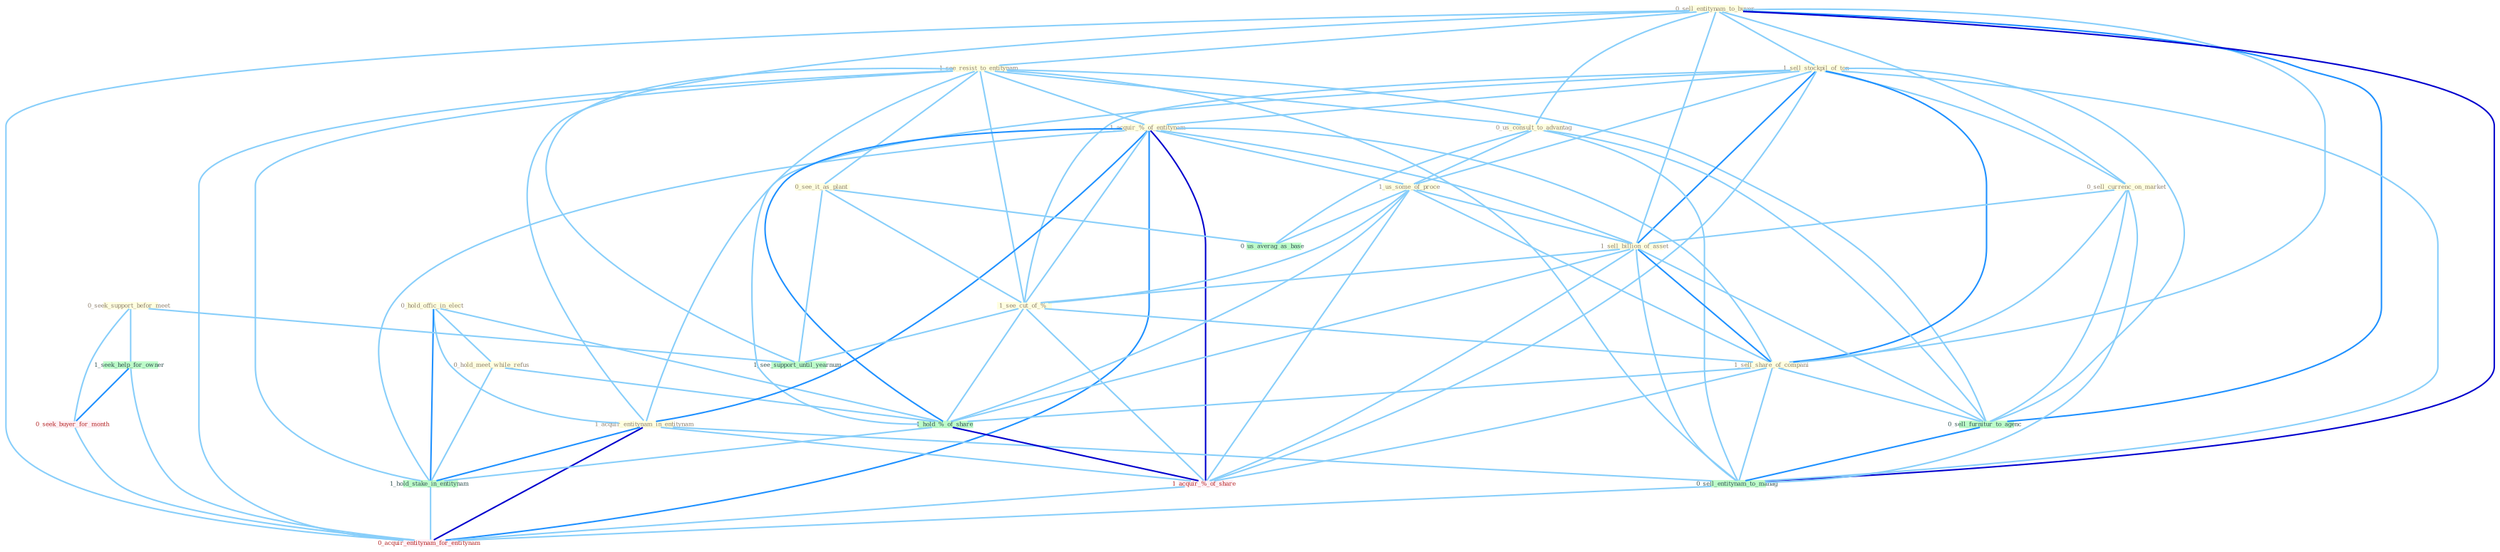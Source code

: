 Graph G{ 
    node
    [shape=polygon,style=filled,width=.5,height=.06,color="#BDFCC9",fixedsize=true,fontsize=4,
    fontcolor="#2f4f4f"];
    {node
    [color="#ffffe0", fontcolor="#8b7d6b"] "0_sell_entitynam_to_buyer " "1_see_resist_to_entitynam " "1_sell_stockpil_of_ton " "0_us_consult_to_advantag " "0_hold_offic_in_elect " "0_hold_meet_while_refus " "0_sell_currenc_on_market " "0_seek_support_befor_meet " "1_acquir_%_of_entitynam " "0_see_it_as_plant " "1_acquir_entitynam_in_entitynam " "1_us_some_of_proce " "1_sell_billion_of_asset " "1_see_cut_of_% " "1_sell_share_of_compani "}
{node [color="#fff0f5", fontcolor="#b22222"] "0_seek_buyer_for_month " "1_acquir_%_of_share " "0_acquir_entitynam_for_entitynam "}
edge [color="#B0E2FF"];

	"0_sell_entitynam_to_buyer " -- "1_see_resist_to_entitynam " [w="1", color="#87cefa" ];
	"0_sell_entitynam_to_buyer " -- "1_sell_stockpil_of_ton " [w="1", color="#87cefa" ];
	"0_sell_entitynam_to_buyer " -- "0_us_consult_to_advantag " [w="1", color="#87cefa" ];
	"0_sell_entitynam_to_buyer " -- "0_sell_currenc_on_market " [w="1", color="#87cefa" ];
	"0_sell_entitynam_to_buyer " -- "1_acquir_entitynam_in_entitynam " [w="1", color="#87cefa" ];
	"0_sell_entitynam_to_buyer " -- "1_sell_billion_of_asset " [w="1", color="#87cefa" ];
	"0_sell_entitynam_to_buyer " -- "1_sell_share_of_compani " [w="1", color="#87cefa" ];
	"0_sell_entitynam_to_buyer " -- "0_sell_furnitur_to_agenc " [w="2", color="#1e90ff" , len=0.8];
	"0_sell_entitynam_to_buyer " -- "0_sell_entitynam_to_manag " [w="3", color="#0000cd" , len=0.6];
	"0_sell_entitynam_to_buyer " -- "0_acquir_entitynam_for_entitynam " [w="1", color="#87cefa" ];
	"1_see_resist_to_entitynam " -- "0_us_consult_to_advantag " [w="1", color="#87cefa" ];
	"1_see_resist_to_entitynam " -- "1_acquir_%_of_entitynam " [w="1", color="#87cefa" ];
	"1_see_resist_to_entitynam " -- "0_see_it_as_plant " [w="1", color="#87cefa" ];
	"1_see_resist_to_entitynam " -- "1_acquir_entitynam_in_entitynam " [w="1", color="#87cefa" ];
	"1_see_resist_to_entitynam " -- "1_see_cut_of_% " [w="1", color="#87cefa" ];
	"1_see_resist_to_entitynam " -- "1_hold_stake_in_entitynam " [w="1", color="#87cefa" ];
	"1_see_resist_to_entitynam " -- "1_see_support_until_yearnum " [w="1", color="#87cefa" ];
	"1_see_resist_to_entitynam " -- "0_sell_furnitur_to_agenc " [w="1", color="#87cefa" ];
	"1_see_resist_to_entitynam " -- "0_sell_entitynam_to_manag " [w="1", color="#87cefa" ];
	"1_see_resist_to_entitynam " -- "0_acquir_entitynam_for_entitynam " [w="1", color="#87cefa" ];
	"1_sell_stockpil_of_ton " -- "0_sell_currenc_on_market " [w="1", color="#87cefa" ];
	"1_sell_stockpil_of_ton " -- "1_acquir_%_of_entitynam " [w="1", color="#87cefa" ];
	"1_sell_stockpil_of_ton " -- "1_us_some_of_proce " [w="1", color="#87cefa" ];
	"1_sell_stockpil_of_ton " -- "1_sell_billion_of_asset " [w="2", color="#1e90ff" , len=0.8];
	"1_sell_stockpil_of_ton " -- "1_see_cut_of_% " [w="1", color="#87cefa" ];
	"1_sell_stockpil_of_ton " -- "1_sell_share_of_compani " [w="2", color="#1e90ff" , len=0.8];
	"1_sell_stockpil_of_ton " -- "1_hold_%_of_share " [w="1", color="#87cefa" ];
	"1_sell_stockpil_of_ton " -- "1_acquir_%_of_share " [w="1", color="#87cefa" ];
	"1_sell_stockpil_of_ton " -- "0_sell_furnitur_to_agenc " [w="1", color="#87cefa" ];
	"1_sell_stockpil_of_ton " -- "0_sell_entitynam_to_manag " [w="1", color="#87cefa" ];
	"0_us_consult_to_advantag " -- "1_us_some_of_proce " [w="1", color="#87cefa" ];
	"0_us_consult_to_advantag " -- "0_sell_furnitur_to_agenc " [w="1", color="#87cefa" ];
	"0_us_consult_to_advantag " -- "0_us_averag_as_base " [w="1", color="#87cefa" ];
	"0_us_consult_to_advantag " -- "0_sell_entitynam_to_manag " [w="1", color="#87cefa" ];
	"0_hold_offic_in_elect " -- "0_hold_meet_while_refus " [w="1", color="#87cefa" ];
	"0_hold_offic_in_elect " -- "1_acquir_entitynam_in_entitynam " [w="1", color="#87cefa" ];
	"0_hold_offic_in_elect " -- "1_hold_%_of_share " [w="1", color="#87cefa" ];
	"0_hold_offic_in_elect " -- "1_hold_stake_in_entitynam " [w="2", color="#1e90ff" , len=0.8];
	"0_hold_meet_while_refus " -- "1_hold_%_of_share " [w="1", color="#87cefa" ];
	"0_hold_meet_while_refus " -- "1_hold_stake_in_entitynam " [w="1", color="#87cefa" ];
	"0_sell_currenc_on_market " -- "1_sell_billion_of_asset " [w="1", color="#87cefa" ];
	"0_sell_currenc_on_market " -- "1_sell_share_of_compani " [w="1", color="#87cefa" ];
	"0_sell_currenc_on_market " -- "0_sell_furnitur_to_agenc " [w="1", color="#87cefa" ];
	"0_sell_currenc_on_market " -- "0_sell_entitynam_to_manag " [w="1", color="#87cefa" ];
	"0_seek_support_befor_meet " -- "1_seek_help_for_owner " [w="1", color="#87cefa" ];
	"0_seek_support_befor_meet " -- "0_seek_buyer_for_month " [w="1", color="#87cefa" ];
	"0_seek_support_befor_meet " -- "1_see_support_until_yearnum " [w="1", color="#87cefa" ];
	"1_acquir_%_of_entitynam " -- "1_acquir_entitynam_in_entitynam " [w="2", color="#1e90ff" , len=0.8];
	"1_acquir_%_of_entitynam " -- "1_us_some_of_proce " [w="1", color="#87cefa" ];
	"1_acquir_%_of_entitynam " -- "1_sell_billion_of_asset " [w="1", color="#87cefa" ];
	"1_acquir_%_of_entitynam " -- "1_see_cut_of_% " [w="1", color="#87cefa" ];
	"1_acquir_%_of_entitynam " -- "1_sell_share_of_compani " [w="1", color="#87cefa" ];
	"1_acquir_%_of_entitynam " -- "1_hold_%_of_share " [w="2", color="#1e90ff" , len=0.8];
	"1_acquir_%_of_entitynam " -- "1_hold_stake_in_entitynam " [w="1", color="#87cefa" ];
	"1_acquir_%_of_entitynam " -- "1_acquir_%_of_share " [w="3", color="#0000cd" , len=0.6];
	"1_acquir_%_of_entitynam " -- "0_acquir_entitynam_for_entitynam " [w="2", color="#1e90ff" , len=0.8];
	"0_see_it_as_plant " -- "1_see_cut_of_% " [w="1", color="#87cefa" ];
	"0_see_it_as_plant " -- "1_see_support_until_yearnum " [w="1", color="#87cefa" ];
	"0_see_it_as_plant " -- "0_us_averag_as_base " [w="1", color="#87cefa" ];
	"1_acquir_entitynam_in_entitynam " -- "1_hold_stake_in_entitynam " [w="2", color="#1e90ff" , len=0.8];
	"1_acquir_entitynam_in_entitynam " -- "1_acquir_%_of_share " [w="1", color="#87cefa" ];
	"1_acquir_entitynam_in_entitynam " -- "0_sell_entitynam_to_manag " [w="1", color="#87cefa" ];
	"1_acquir_entitynam_in_entitynam " -- "0_acquir_entitynam_for_entitynam " [w="3", color="#0000cd" , len=0.6];
	"1_us_some_of_proce " -- "1_sell_billion_of_asset " [w="1", color="#87cefa" ];
	"1_us_some_of_proce " -- "1_see_cut_of_% " [w="1", color="#87cefa" ];
	"1_us_some_of_proce " -- "1_sell_share_of_compani " [w="1", color="#87cefa" ];
	"1_us_some_of_proce " -- "1_hold_%_of_share " [w="1", color="#87cefa" ];
	"1_us_some_of_proce " -- "1_acquir_%_of_share " [w="1", color="#87cefa" ];
	"1_us_some_of_proce " -- "0_us_averag_as_base " [w="1", color="#87cefa" ];
	"1_sell_billion_of_asset " -- "1_see_cut_of_% " [w="1", color="#87cefa" ];
	"1_sell_billion_of_asset " -- "1_sell_share_of_compani " [w="2", color="#1e90ff" , len=0.8];
	"1_sell_billion_of_asset " -- "1_hold_%_of_share " [w="1", color="#87cefa" ];
	"1_sell_billion_of_asset " -- "1_acquir_%_of_share " [w="1", color="#87cefa" ];
	"1_sell_billion_of_asset " -- "0_sell_furnitur_to_agenc " [w="1", color="#87cefa" ];
	"1_sell_billion_of_asset " -- "0_sell_entitynam_to_manag " [w="1", color="#87cefa" ];
	"1_see_cut_of_% " -- "1_sell_share_of_compani " [w="1", color="#87cefa" ];
	"1_see_cut_of_% " -- "1_hold_%_of_share " [w="1", color="#87cefa" ];
	"1_see_cut_of_% " -- "1_acquir_%_of_share " [w="1", color="#87cefa" ];
	"1_see_cut_of_% " -- "1_see_support_until_yearnum " [w="1", color="#87cefa" ];
	"1_sell_share_of_compani " -- "1_hold_%_of_share " [w="1", color="#87cefa" ];
	"1_sell_share_of_compani " -- "1_acquir_%_of_share " [w="1", color="#87cefa" ];
	"1_sell_share_of_compani " -- "0_sell_furnitur_to_agenc " [w="1", color="#87cefa" ];
	"1_sell_share_of_compani " -- "0_sell_entitynam_to_manag " [w="1", color="#87cefa" ];
	"1_hold_%_of_share " -- "1_hold_stake_in_entitynam " [w="1", color="#87cefa" ];
	"1_hold_%_of_share " -- "1_acquir_%_of_share " [w="3", color="#0000cd" , len=0.6];
	"1_hold_stake_in_entitynam " -- "0_acquir_entitynam_for_entitynam " [w="1", color="#87cefa" ];
	"1_seek_help_for_owner " -- "0_seek_buyer_for_month " [w="2", color="#1e90ff" , len=0.8];
	"1_seek_help_for_owner " -- "0_acquir_entitynam_for_entitynam " [w="1", color="#87cefa" ];
	"0_seek_buyer_for_month " -- "0_acquir_entitynam_for_entitynam " [w="1", color="#87cefa" ];
	"1_acquir_%_of_share " -- "0_acquir_entitynam_for_entitynam " [w="1", color="#87cefa" ];
	"0_sell_furnitur_to_agenc " -- "0_sell_entitynam_to_manag " [w="2", color="#1e90ff" , len=0.8];
	"0_sell_entitynam_to_manag " -- "0_acquir_entitynam_for_entitynam " [w="1", color="#87cefa" ];
}